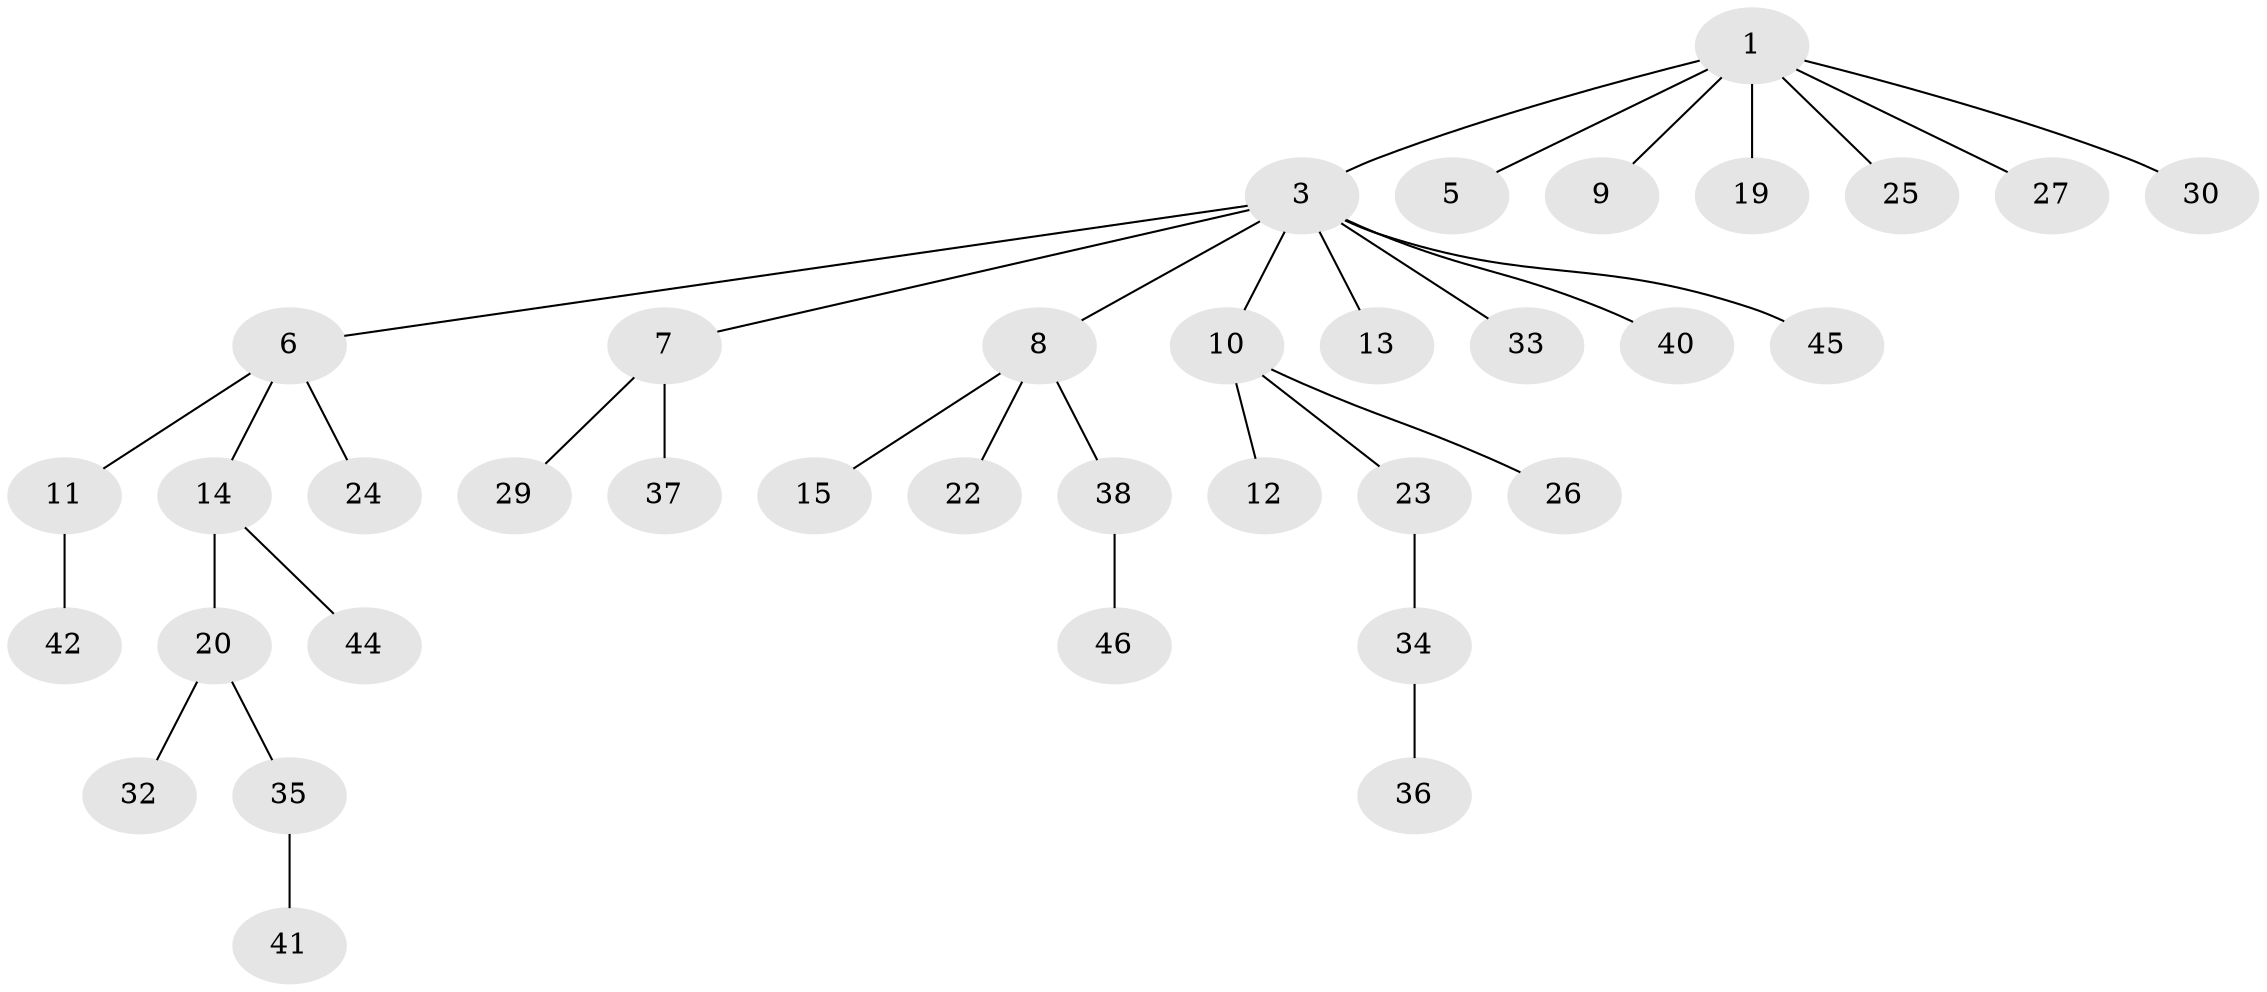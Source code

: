 // original degree distribution, {4: 0.11538461538461539, 5: 0.019230769230769232, 7: 0.019230769230769232, 1: 0.5, 3: 0.07692307692307693, 2: 0.2692307692307692}
// Generated by graph-tools (version 1.1) at 2025/19/03/04/25 18:19:09]
// undirected, 36 vertices, 35 edges
graph export_dot {
graph [start="1"]
  node [color=gray90,style=filled];
  1 [super="+2+17"];
  3 [super="+4"];
  5;
  6;
  7;
  8;
  9;
  10 [super="+16"];
  11;
  12;
  13 [super="+52"];
  14;
  15;
  19 [super="+47"];
  20 [super="+28+48"];
  22;
  23;
  24;
  25;
  26;
  27;
  29 [super="+39"];
  30 [super="+43"];
  32;
  33;
  34;
  35;
  36;
  37;
  38;
  40;
  41;
  42;
  44;
  45;
  46 [super="+49"];
  1 -- 5;
  1 -- 27;
  1 -- 3;
  1 -- 30;
  1 -- 9;
  1 -- 25;
  1 -- 19;
  3 -- 7;
  3 -- 13;
  3 -- 33;
  3 -- 10;
  3 -- 6;
  3 -- 8;
  3 -- 40;
  3 -- 45;
  6 -- 11;
  6 -- 14;
  6 -- 24;
  7 -- 29;
  7 -- 37;
  8 -- 15;
  8 -- 22;
  8 -- 38;
  10 -- 12;
  10 -- 23;
  10 -- 26;
  11 -- 42;
  14 -- 20;
  14 -- 44;
  20 -- 35;
  20 -- 32;
  23 -- 34;
  34 -- 36;
  35 -- 41;
  38 -- 46;
}
